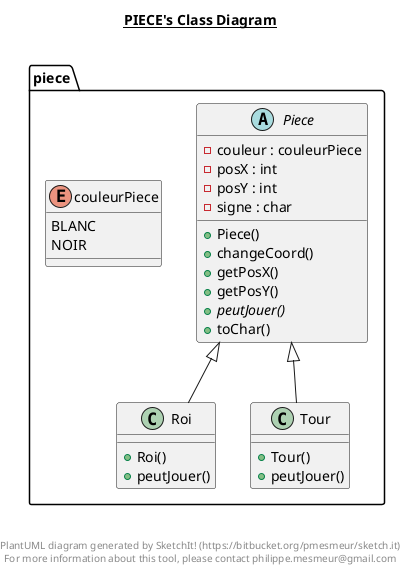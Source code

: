 @startuml

title __PIECE's Class Diagram__\n

  namespace piece {
    abstract class piece.Piece {
        - couleur : couleurPiece
        - posX : int
        - posY : int
        - signe : char
        + Piece()
        + changeCoord()
        + getPosX()
        + getPosY()
        {abstract} + peutJouer()
        + toChar()
    }
  }
  

  namespace piece {
    class piece.Roi {
        + Roi()
        + peutJouer()
    }
  }
  

  namespace piece {
    class piece.Tour {
        + Tour()
        + peutJouer()
    }
  }
  

  namespace piece {
    enum couleurPiece {
      BLANC
      NOIR
    }
  }
  

  piece.Roi -up-|> piece.Piece
  piece.Tour -up-|> piece.Piece


right footer


PlantUML diagram generated by SketchIt! (https://bitbucket.org/pmesmeur/sketch.it)
For more information about this tool, please contact philippe.mesmeur@gmail.com
endfooter

@enduml
